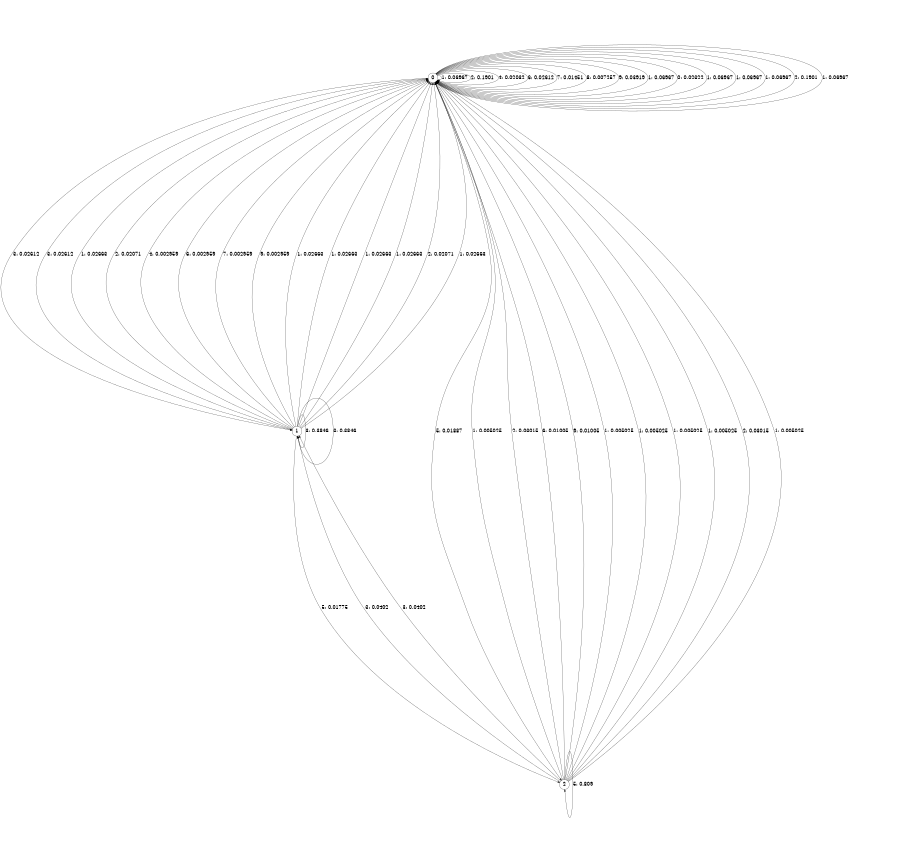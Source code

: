 digraph datafiletxt {
size = "6,8.5";
ratio = "fill";
node [shape = circle];
node [fontsize = 24];
edge [fontsize = 24];
0 -> 0 [label = "1: 0.06967  "];
0 -> 0 [label = "2: 0.1901   "];
0 -> 1 [label = "3: 0.02612  "];
0 -> 0 [label = "4: 0.02032  "];
0 -> 2 [label = "5: 0.01887  "];
0 -> 0 [label = "6: 0.02612  "];
0 -> 0 [label = "7: 0.01451  "];
0 -> 0 [label = "8: 0.007257  "];
0 -> 0 [label = "9: 0.03919  "];
0 -> 0 [label = "1: 0.06967  "];
0 -> 0 [label = "0: 0.02322  "];
0 -> 0 [label = "1: 0.06967  "];
0 -> 0 [label = "1: 0.06967  "];
0 -> 0 [label = "1: 0.06967  "];
0 -> 0 [label = "2: 0.1901   "];
0 -> 0 [label = "1: 0.06967  "];
0 -> 1 [label = "3: 0.02612  "];
1 -> 0 [label = "1: 0.02663  "];
1 -> 0 [label = "2: 0.02071  "];
1 -> 1 [label = "3: 0.3846   "];
1 -> 0 [label = "4: 0.002959  "];
1 -> 2 [label = "5: 0.01775  "];
1 -> 0 [label = "6: 0.002959  "];
1 -> 0 [label = "7: 0.002959  "];
1 -> 0 [label = "9: 0.002959  "];
1 -> 0 [label = "1: 0.02663  "];
1 -> 0 [label = "1: 0.02663  "];
1 -> 0 [label = "1: 0.02663  "];
1 -> 0 [label = "1: 0.02663  "];
1 -> 0 [label = "2: 0.02071  "];
1 -> 0 [label = "1: 0.02663  "];
1 -> 1 [label = "3: 0.3846   "];
2 -> 0 [label = "1: 0.005025  "];
2 -> 0 [label = "2: 0.03015  "];
2 -> 1 [label = "3: 0.0402   "];
2 -> 2 [label = "5: 0.809    "];
2 -> 0 [label = "6: 0.01005  "];
2 -> 0 [label = "9: 0.01005  "];
2 -> 0 [label = "1: 0.005025  "];
2 -> 0 [label = "1: 0.005025  "];
2 -> 0 [label = "1: 0.005025  "];
2 -> 0 [label = "1: 0.005025  "];
2 -> 0 [label = "2: 0.03015  "];
2 -> 0 [label = "1: 0.005025  "];
2 -> 1 [label = "3: 0.0402   "];
}